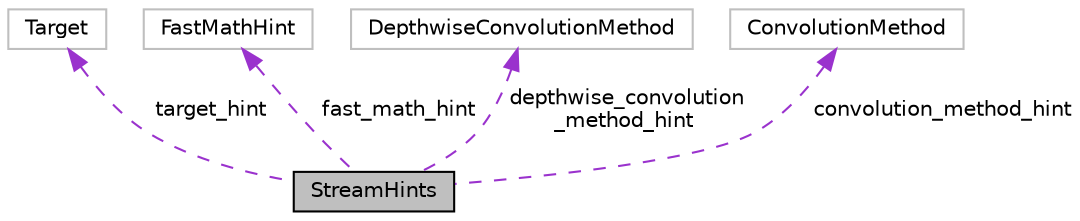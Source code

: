 digraph "StreamHints"
{
 // LATEX_PDF_SIZE
  edge [fontname="Helvetica",fontsize="10",labelfontname="Helvetica",labelfontsize="10"];
  node [fontname="Helvetica",fontsize="10",shape=record];
  Node1 [label="StreamHints",height=0.2,width=0.4,color="black", fillcolor="grey75", style="filled", fontcolor="black",tooltip="Hints that can be passed to the stream to expose parameterization."];
  Node2 -> Node1 [dir="back",color="darkorchid3",fontsize="10",style="dashed",label=" target_hint" ,fontname="Helvetica"];
  Node2 [label="Target",height=0.2,width=0.4,color="grey75", fillcolor="white", style="filled",tooltip=" "];
  Node3 -> Node1 [dir="back",color="darkorchid3",fontsize="10",style="dashed",label=" fast_math_hint" ,fontname="Helvetica"];
  Node3 [label="FastMathHint",height=0.2,width=0.4,color="grey75", fillcolor="white", style="filled",tooltip=" "];
  Node4 -> Node1 [dir="back",color="darkorchid3",fontsize="10",style="dashed",label=" depthwise_convolution\l_method_hint" ,fontname="Helvetica"];
  Node4 [label="DepthwiseConvolutionMethod",height=0.2,width=0.4,color="grey75", fillcolor="white", style="filled",tooltip=" "];
  Node5 -> Node1 [dir="back",color="darkorchid3",fontsize="10",style="dashed",label=" convolution_method_hint" ,fontname="Helvetica"];
  Node5 [label="ConvolutionMethod",height=0.2,width=0.4,color="grey75", fillcolor="white", style="filled",tooltip=" "];
}
